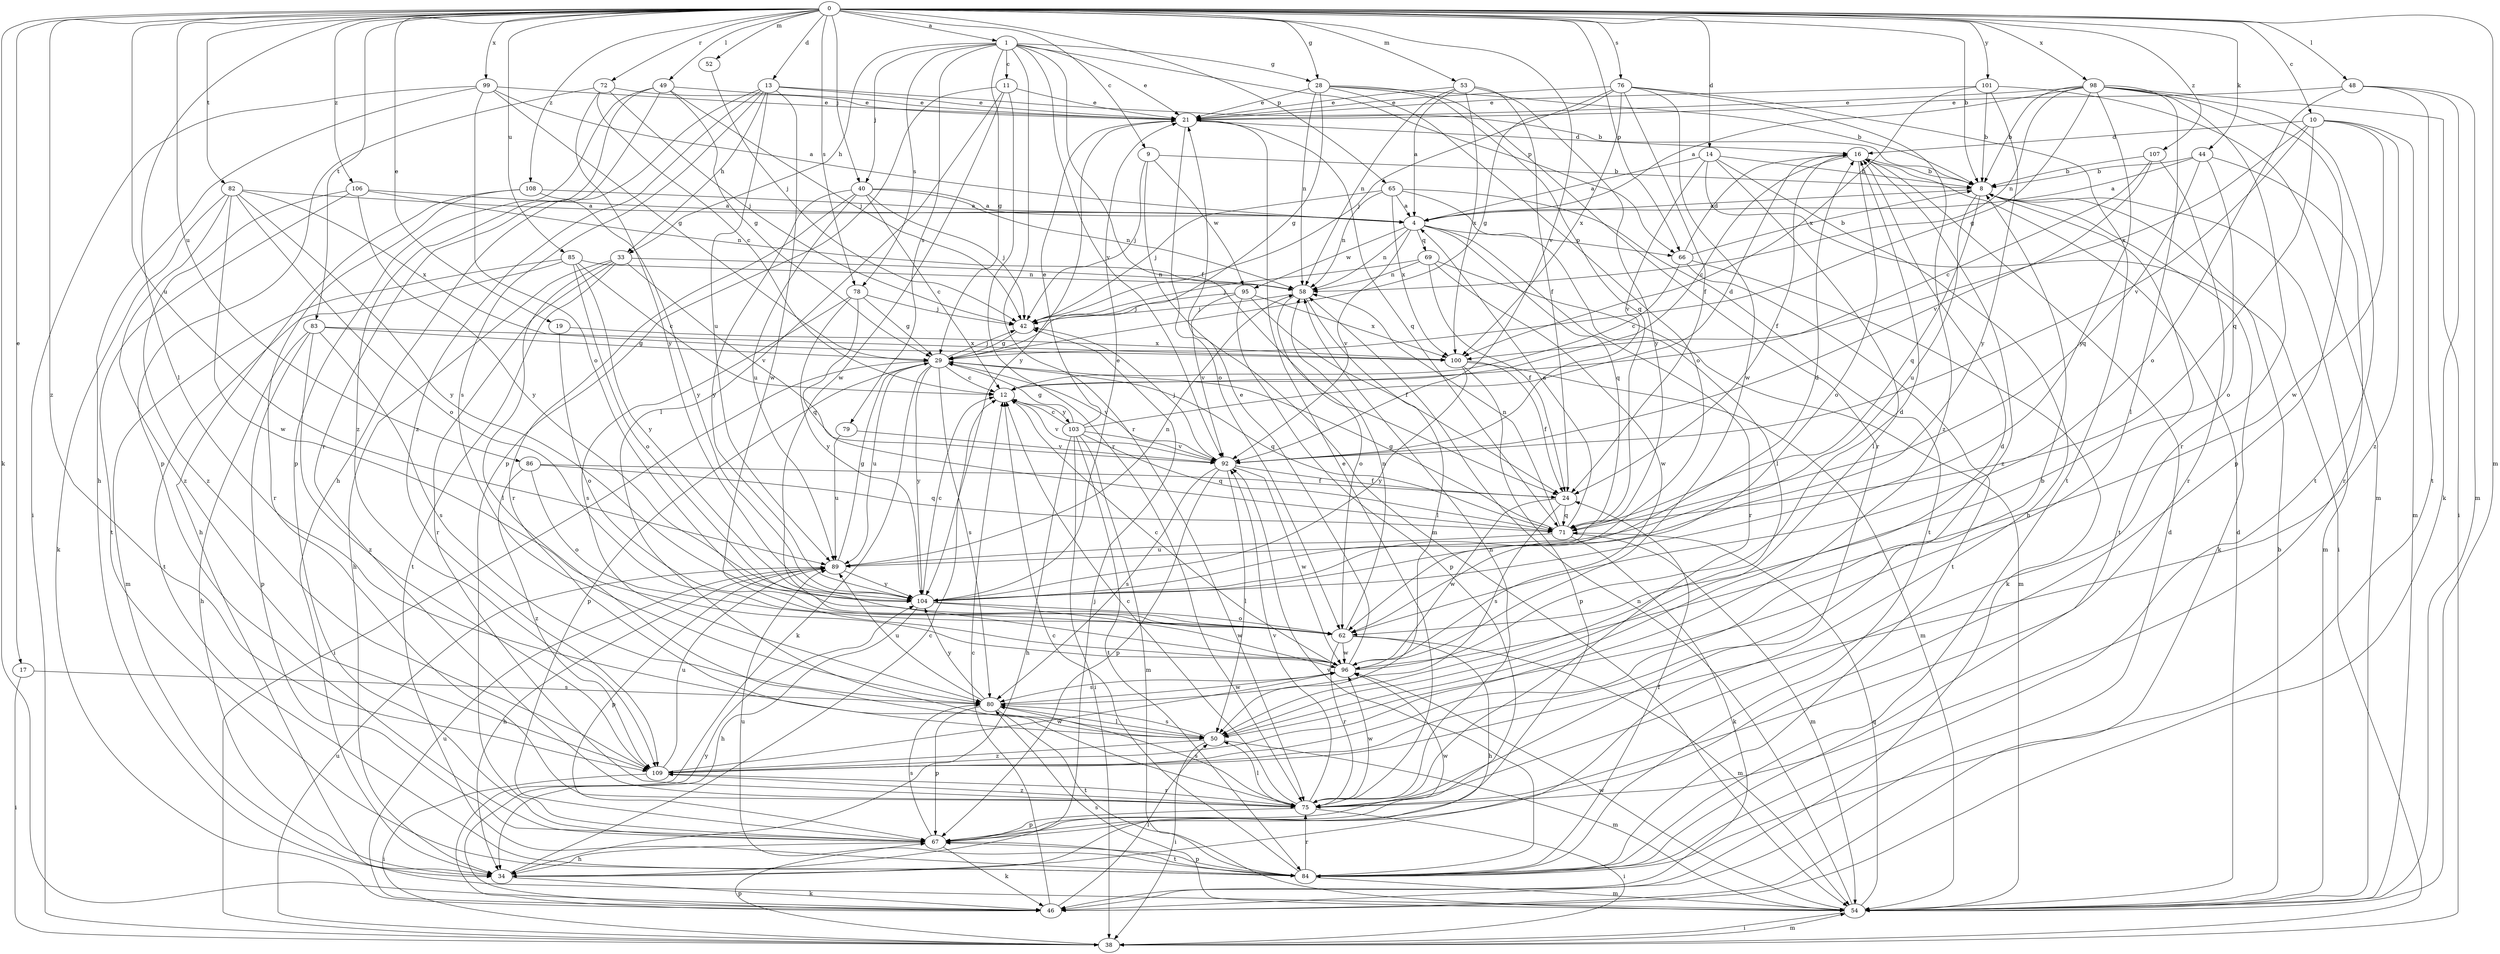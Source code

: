 strict digraph  {
0;
1;
4;
8;
9;
10;
11;
12;
13;
14;
16;
17;
19;
21;
24;
28;
29;
33;
34;
38;
40;
42;
44;
46;
48;
49;
50;
52;
53;
54;
58;
62;
65;
66;
67;
69;
71;
72;
75;
76;
78;
79;
80;
82;
83;
84;
85;
86;
89;
92;
95;
96;
98;
99;
100;
101;
103;
104;
106;
107;
108;
109;
0 -> 1  [label=a];
0 -> 8  [label=b];
0 -> 9  [label=c];
0 -> 10  [label=c];
0 -> 13  [label=d];
0 -> 14  [label=d];
0 -> 17  [label=e];
0 -> 19  [label=e];
0 -> 28  [label=g];
0 -> 40  [label=j];
0 -> 44  [label=k];
0 -> 46  [label=k];
0 -> 48  [label=l];
0 -> 49  [label=l];
0 -> 50  [label=l];
0 -> 52  [label=m];
0 -> 53  [label=m];
0 -> 54  [label=m];
0 -> 65  [label=p];
0 -> 66  [label=p];
0 -> 72  [label=r];
0 -> 76  [label=s];
0 -> 78  [label=s];
0 -> 82  [label=t];
0 -> 83  [label=t];
0 -> 85  [label=u];
0 -> 86  [label=u];
0 -> 89  [label=u];
0 -> 92  [label=v];
0 -> 98  [label=x];
0 -> 99  [label=x];
0 -> 101  [label=y];
0 -> 106  [label=z];
0 -> 107  [label=z];
0 -> 108  [label=z];
0 -> 109  [label=z];
1 -> 11  [label=c];
1 -> 21  [label=e];
1 -> 24  [label=f];
1 -> 28  [label=g];
1 -> 29  [label=g];
1 -> 33  [label=h];
1 -> 40  [label=j];
1 -> 66  [label=p];
1 -> 75  [label=r];
1 -> 78  [label=s];
1 -> 79  [label=s];
1 -> 92  [label=v];
4 -> 58  [label=n];
4 -> 66  [label=p];
4 -> 69  [label=q];
4 -> 71  [label=q];
4 -> 75  [label=r];
4 -> 92  [label=v];
4 -> 95  [label=w];
8 -> 4  [label=a];
8 -> 46  [label=k];
8 -> 54  [label=m];
8 -> 71  [label=q];
8 -> 84  [label=t];
8 -> 89  [label=u];
9 -> 8  [label=b];
9 -> 42  [label=j];
9 -> 54  [label=m];
9 -> 95  [label=w];
10 -> 16  [label=d];
10 -> 54  [label=m];
10 -> 71  [label=q];
10 -> 92  [label=v];
10 -> 96  [label=w];
10 -> 100  [label=x];
10 -> 109  [label=z];
11 -> 21  [label=e];
11 -> 50  [label=l];
11 -> 67  [label=p];
11 -> 75  [label=r];
11 -> 96  [label=w];
12 -> 92  [label=v];
12 -> 103  [label=y];
13 -> 8  [label=b];
13 -> 21  [label=e];
13 -> 33  [label=h];
13 -> 34  [label=h];
13 -> 80  [label=s];
13 -> 89  [label=u];
13 -> 96  [label=w];
13 -> 109  [label=z];
14 -> 4  [label=a];
14 -> 8  [label=b];
14 -> 34  [label=h];
14 -> 38  [label=i];
14 -> 50  [label=l];
14 -> 92  [label=v];
16 -> 8  [label=b];
16 -> 12  [label=c];
16 -> 24  [label=f];
16 -> 62  [label=o];
16 -> 109  [label=z];
17 -> 38  [label=i];
17 -> 80  [label=s];
19 -> 62  [label=o];
19 -> 100  [label=x];
21 -> 16  [label=d];
21 -> 62  [label=o];
21 -> 71  [label=q];
21 -> 104  [label=y];
24 -> 71  [label=q];
24 -> 80  [label=s];
24 -> 96  [label=w];
28 -> 8  [label=b];
28 -> 21  [label=e];
28 -> 29  [label=g];
28 -> 58  [label=n];
28 -> 62  [label=o];
28 -> 71  [label=q];
28 -> 75  [label=r];
29 -> 12  [label=c];
29 -> 38  [label=i];
29 -> 42  [label=j];
29 -> 46  [label=k];
29 -> 67  [label=p];
29 -> 71  [label=q];
29 -> 80  [label=s];
29 -> 89  [label=u];
29 -> 92  [label=v];
29 -> 104  [label=y];
33 -> 34  [label=h];
33 -> 50  [label=l];
33 -> 58  [label=n];
33 -> 75  [label=r];
33 -> 84  [label=t];
33 -> 92  [label=v];
34 -> 12  [label=c];
34 -> 42  [label=j];
34 -> 46  [label=k];
38 -> 54  [label=m];
38 -> 67  [label=p];
38 -> 89  [label=u];
40 -> 4  [label=a];
40 -> 12  [label=c];
40 -> 42  [label=j];
40 -> 58  [label=n];
40 -> 75  [label=r];
40 -> 89  [label=u];
40 -> 104  [label=y];
42 -> 29  [label=g];
44 -> 4  [label=a];
44 -> 8  [label=b];
44 -> 62  [label=o];
44 -> 71  [label=q];
44 -> 75  [label=r];
46 -> 12  [label=c];
46 -> 16  [label=d];
46 -> 50  [label=l];
46 -> 89  [label=u];
46 -> 104  [label=y];
48 -> 21  [label=e];
48 -> 46  [label=k];
48 -> 54  [label=m];
48 -> 62  [label=o];
48 -> 84  [label=t];
49 -> 21  [label=e];
49 -> 29  [label=g];
49 -> 42  [label=j];
49 -> 67  [label=p];
49 -> 75  [label=r];
49 -> 109  [label=z];
50 -> 16  [label=d];
50 -> 38  [label=i];
50 -> 54  [label=m];
50 -> 80  [label=s];
50 -> 109  [label=z];
52 -> 42  [label=j];
53 -> 4  [label=a];
53 -> 21  [label=e];
53 -> 24  [label=f];
53 -> 58  [label=n];
53 -> 100  [label=x];
53 -> 104  [label=y];
54 -> 8  [label=b];
54 -> 16  [label=d];
54 -> 38  [label=i];
54 -> 58  [label=n];
54 -> 71  [label=q];
54 -> 80  [label=s];
54 -> 96  [label=w];
58 -> 42  [label=j];
58 -> 50  [label=l];
58 -> 62  [label=o];
62 -> 34  [label=h];
62 -> 54  [label=m];
62 -> 58  [label=n];
62 -> 75  [label=r];
62 -> 96  [label=w];
65 -> 4  [label=a];
65 -> 42  [label=j];
65 -> 50  [label=l];
65 -> 58  [label=n];
65 -> 84  [label=t];
65 -> 100  [label=x];
66 -> 8  [label=b];
66 -> 12  [label=c];
66 -> 16  [label=d];
66 -> 46  [label=k];
66 -> 84  [label=t];
67 -> 34  [label=h];
67 -> 46  [label=k];
67 -> 80  [label=s];
67 -> 84  [label=t];
67 -> 96  [label=w];
69 -> 24  [label=f];
69 -> 42  [label=j];
69 -> 54  [label=m];
69 -> 58  [label=n];
69 -> 96  [label=w];
71 -> 4  [label=a];
71 -> 29  [label=g];
71 -> 46  [label=k];
71 -> 54  [label=m];
71 -> 58  [label=n];
71 -> 89  [label=u];
72 -> 12  [label=c];
72 -> 21  [label=e];
72 -> 42  [label=j];
72 -> 67  [label=p];
72 -> 104  [label=y];
75 -> 12  [label=c];
75 -> 21  [label=e];
75 -> 38  [label=i];
75 -> 50  [label=l];
75 -> 58  [label=n];
75 -> 67  [label=p];
75 -> 80  [label=s];
75 -> 92  [label=v];
75 -> 96  [label=w];
75 -> 109  [label=z];
76 -> 21  [label=e];
76 -> 24  [label=f];
76 -> 29  [label=g];
76 -> 42  [label=j];
76 -> 84  [label=t];
76 -> 96  [label=w];
76 -> 100  [label=x];
76 -> 109  [label=z];
78 -> 29  [label=g];
78 -> 42  [label=j];
78 -> 71  [label=q];
78 -> 80  [label=s];
78 -> 104  [label=y];
79 -> 89  [label=u];
79 -> 92  [label=v];
80 -> 50  [label=l];
80 -> 67  [label=p];
80 -> 84  [label=t];
80 -> 89  [label=u];
80 -> 96  [label=w];
80 -> 104  [label=y];
82 -> 4  [label=a];
82 -> 46  [label=k];
82 -> 62  [label=o];
82 -> 96  [label=w];
82 -> 100  [label=x];
82 -> 104  [label=y];
82 -> 109  [label=z];
83 -> 29  [label=g];
83 -> 34  [label=h];
83 -> 67  [label=p];
83 -> 80  [label=s];
83 -> 100  [label=x];
83 -> 109  [label=z];
84 -> 12  [label=c];
84 -> 24  [label=f];
84 -> 54  [label=m];
84 -> 67  [label=p];
84 -> 75  [label=r];
84 -> 89  [label=u];
84 -> 92  [label=v];
85 -> 12  [label=c];
85 -> 54  [label=m];
85 -> 58  [label=n];
85 -> 62  [label=o];
85 -> 84  [label=t];
85 -> 104  [label=y];
86 -> 24  [label=f];
86 -> 62  [label=o];
86 -> 71  [label=q];
86 -> 109  [label=z];
89 -> 29  [label=g];
89 -> 34  [label=h];
89 -> 58  [label=n];
89 -> 67  [label=p];
89 -> 104  [label=y];
92 -> 24  [label=f];
92 -> 42  [label=j];
92 -> 50  [label=l];
92 -> 67  [label=p];
92 -> 80  [label=s];
92 -> 96  [label=w];
95 -> 24  [label=f];
95 -> 42  [label=j];
95 -> 67  [label=p];
95 -> 92  [label=v];
95 -> 100  [label=x];
96 -> 12  [label=c];
96 -> 16  [label=d];
96 -> 21  [label=e];
96 -> 80  [label=s];
98 -> 4  [label=a];
98 -> 8  [label=b];
98 -> 21  [label=e];
98 -> 29  [label=g];
98 -> 38  [label=i];
98 -> 50  [label=l];
98 -> 58  [label=n];
98 -> 67  [label=p];
98 -> 75  [label=r];
98 -> 84  [label=t];
98 -> 104  [label=y];
99 -> 4  [label=a];
99 -> 21  [label=e];
99 -> 29  [label=g];
99 -> 34  [label=h];
99 -> 38  [label=i];
99 -> 62  [label=o];
100 -> 24  [label=f];
100 -> 54  [label=m];
100 -> 67  [label=p];
100 -> 104  [label=y];
101 -> 8  [label=b];
101 -> 21  [label=e];
101 -> 54  [label=m];
101 -> 100  [label=x];
101 -> 104  [label=y];
103 -> 12  [label=c];
103 -> 16  [label=d];
103 -> 21  [label=e];
103 -> 29  [label=g];
103 -> 34  [label=h];
103 -> 38  [label=i];
103 -> 54  [label=m];
103 -> 71  [label=q];
103 -> 84  [label=t];
103 -> 92  [label=v];
104 -> 12  [label=c];
104 -> 16  [label=d];
104 -> 21  [label=e];
104 -> 34  [label=h];
104 -> 62  [label=o];
104 -> 96  [label=w];
106 -> 4  [label=a];
106 -> 58  [label=n];
106 -> 84  [label=t];
106 -> 104  [label=y];
106 -> 109  [label=z];
107 -> 8  [label=b];
107 -> 12  [label=c];
107 -> 75  [label=r];
107 -> 92  [label=v];
108 -> 4  [label=a];
108 -> 34  [label=h];
108 -> 75  [label=r];
108 -> 104  [label=y];
109 -> 8  [label=b];
109 -> 38  [label=i];
109 -> 75  [label=r];
109 -> 89  [label=u];
109 -> 96  [label=w];
}
